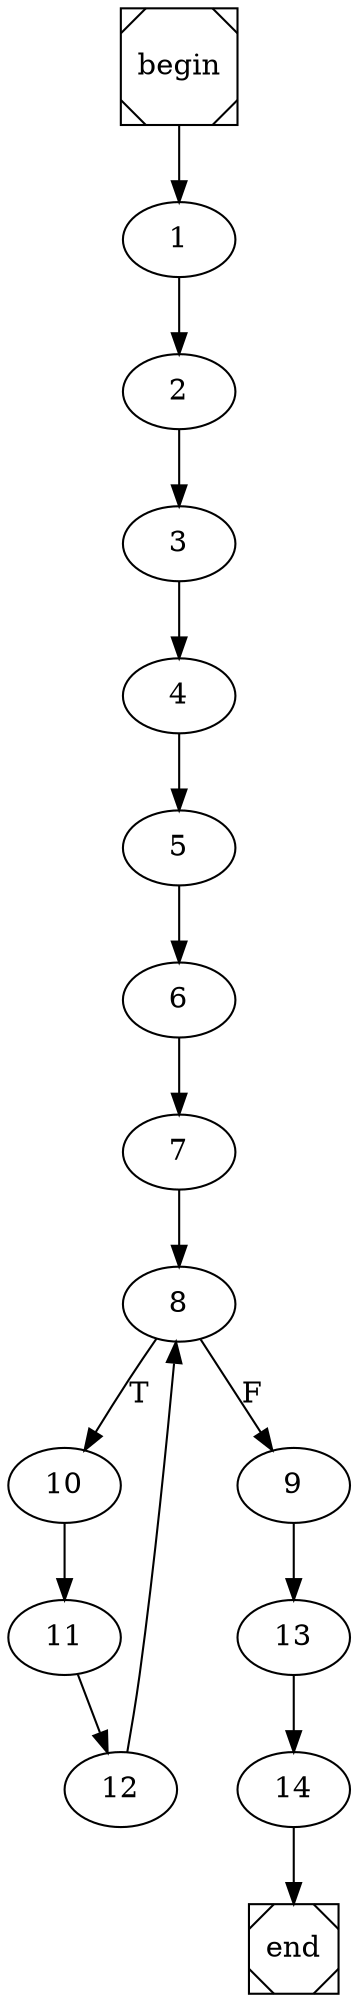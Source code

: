 digraph cfg {
	begin [shape=Msquare];
	end [shape=Msquare];
	begin -> 1;	1 -> 2;	2 -> 3;	3 -> 4;	4 -> 5;	5 -> 6;	6 -> 7;	7 -> 8;	8 -> 10[label=T];	8 -> 9[label=F];	9 -> 13;	10 -> 11;	11 -> 12;	12 -> 8;	13 -> 14;	14 -> end;}
